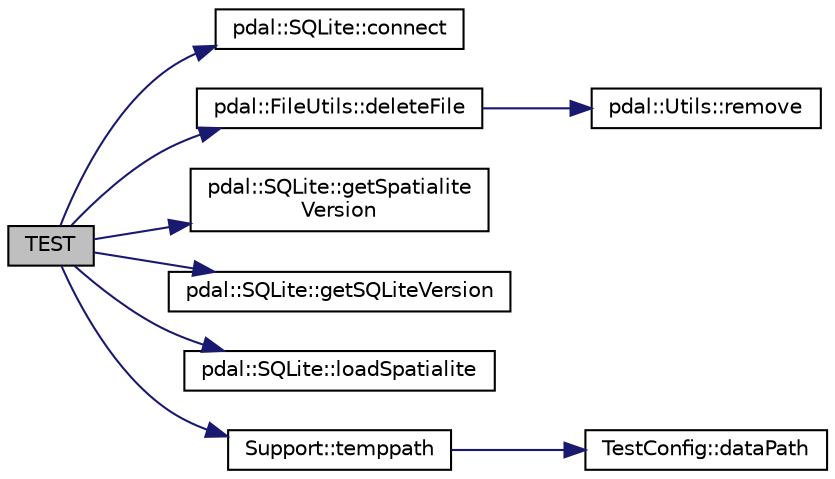 digraph "TEST"
{
  edge [fontname="Helvetica",fontsize="10",labelfontname="Helvetica",labelfontsize="10"];
  node [fontname="Helvetica",fontsize="10",shape=record];
  rankdir="LR";
  Node1 [label="TEST",height=0.2,width=0.4,color="black", fillcolor="grey75", style="filled", fontcolor="black"];
  Node1 -> Node2 [color="midnightblue",fontsize="10",style="solid",fontname="Helvetica"];
  Node2 [label="pdal::SQLite::connect",height=0.2,width=0.4,color="black", fillcolor="white", style="filled",URL="$classpdal_1_1SQLite.html#a7b98805596d2f182370922af3b0ae1b5"];
  Node1 -> Node3 [color="midnightblue",fontsize="10",style="solid",fontname="Helvetica"];
  Node3 [label="pdal::FileUtils::deleteFile",height=0.2,width=0.4,color="black", fillcolor="white", style="filled",URL="$namespacepdal_1_1FileUtils.html#a9147ba0dbb2789edbd17feb104b00532"];
  Node3 -> Node4 [color="midnightblue",fontsize="10",style="solid",fontname="Helvetica"];
  Node4 [label="pdal::Utils::remove",height=0.2,width=0.4,color="black", fillcolor="white", style="filled",URL="$namespacepdal_1_1Utils.html#ad875f14218020d7d4d10803f5a115bdb"];
  Node1 -> Node5 [color="midnightblue",fontsize="10",style="solid",fontname="Helvetica"];
  Node5 [label="pdal::SQLite::getSpatialite\lVersion",height=0.2,width=0.4,color="black", fillcolor="white", style="filled",URL="$classpdal_1_1SQLite.html#a7fb604d74e3ceabf94595a68a2e11ef8"];
  Node1 -> Node6 [color="midnightblue",fontsize="10",style="solid",fontname="Helvetica"];
  Node6 [label="pdal::SQLite::getSQLiteVersion",height=0.2,width=0.4,color="black", fillcolor="white", style="filled",URL="$classpdal_1_1SQLite.html#a8efd427a41b1cf3ea00c7cb54ea7caef"];
  Node1 -> Node7 [color="midnightblue",fontsize="10",style="solid",fontname="Helvetica"];
  Node7 [label="pdal::SQLite::loadSpatialite",height=0.2,width=0.4,color="black", fillcolor="white", style="filled",URL="$classpdal_1_1SQLite.html#a713f3cf29b2ad8555ca79b8231e6d466"];
  Node1 -> Node8 [color="midnightblue",fontsize="10",style="solid",fontname="Helvetica"];
  Node8 [label="Support::temppath",height=0.2,width=0.4,color="black", fillcolor="white", style="filled",URL="$classSupport.html#a987d7adce1636b5852ff41a1d34d37bd"];
  Node8 -> Node9 [color="midnightblue",fontsize="10",style="solid",fontname="Helvetica"];
  Node9 [label="TestConfig::dataPath",height=0.2,width=0.4,color="black", fillcolor="white", style="filled",URL="$namespaceTestConfig.html#a0e622015f0610c2cfcbb3739b972d877"];
}
